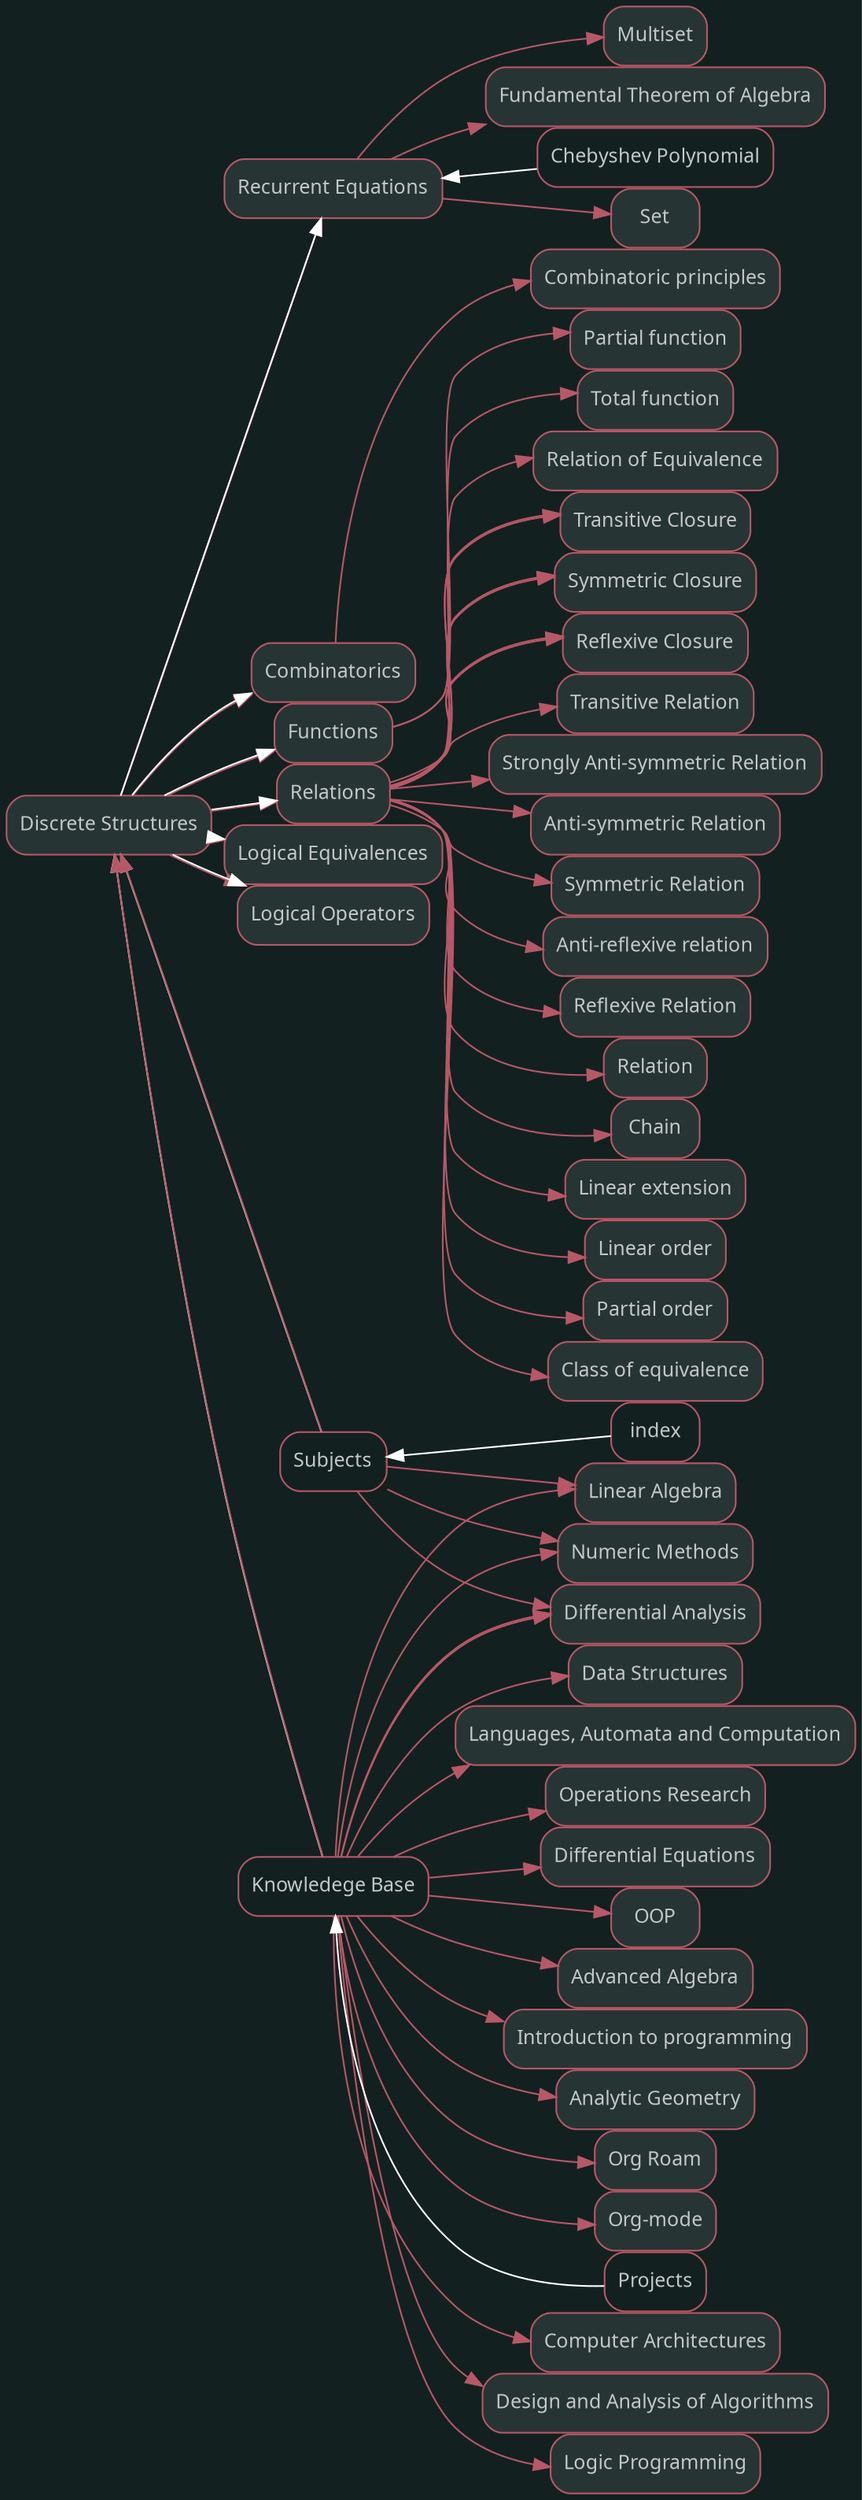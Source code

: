 digraph "Discrete Structures" {graph [nodesep=0,ranksep=0,rankdir="LR",bgcolor="#132020"];node [shape="rectangle",style="rounded,filled",fontname="sans",fontsize="12px",labelfontname="sans",color="#b75867",fillcolor="#273434",fontcolor="#c4c7c7"];"Discrete Structures" [label="Discrete Structures",tooltip="Discrete Structures",URL="/Knowledge/Discrete Structures.html",target="_parent"];"Recurrent Equations" [label="Recurrent Equations",tooltip="Recurrent Equations",URL="/Knowledge/Recurrent Equations.html",target="_parent"];"Combinatorics" [label="Combinatorics",tooltip="Combinatorics",URL="/Knowledge/Combinatorics.html",target="_parent"];"Functions" [label="Functions",tooltip="Functions",URL="/Knowledge/Functions.html",target="_parent"];"Relations" [label="Relations",tooltip="Relations",URL="/Knowledge/Relations.html",target="_parent"];"Logical Equivalences" [label="Logical Equivalences",tooltip="Logical Equivalences",URL="/Knowledge/Logical Equivalences.html",target="_parent"];"Logical Operators" [label="Logical Operators",tooltip="Logical Operators",URL="/Knowledge/Logical Operators.html",target="_parent"];subgraph "Forward Discrete Structures" {edge [color="#b75867"];"Discrete Structures" -> "Recurrent Equations";"Discrete Structures" -> "Combinatorics";"Discrete Structures" -> "Functions";"Discrete Structures" -> "Relations";"Discrete Structures" -> "Logical Equivalences";"Discrete Structures" -> "Logical Operators";}
node [shape="rectangle",style="rounded",fontname="sans",fontsize="12px",labelfontname="sans",color="#b75867",fillcolor="#FFFFFF",fontcolor="#c4c7c7"];"Subjects" [label="Subjects",tooltip="Subjects",URL="/Knowledge/Subjects.html",target="_parent"];"Knowledege Base" [label="Knowledege Base",tooltip="Knowledege Base",URL="/Knowledge/Knowledege Base.html",target="_parent"];subgraph "Backward Discrete Structures" {edge [dir="back",color="#FFFFFF"];"Discrete Structures" -> "Subjects";"Discrete Structures" -> "Knowledege Base";}node [shape="rectangle",style="rounded,filled",fontname="sans",fontsize="12px",labelfontname="sans",color="#b75867",fillcolor="#273434",fontcolor="#c4c7c7"];"Recurrent Equations" [label="Recurrent Equations",tooltip="Recurrent Equations",URL="/Knowledge/Recurrent Equations.html",target="_parent"];"Set" [label="Set",tooltip="Set",URL="/Knowledge/Set.html",target="_parent"];"Multiset" [label="Multiset",tooltip="Multiset",URL="/Knowledge/Multiset.html",target="_parent"];"Fundamental Theorem of Algebra" [label="Fundamental Theorem of Algebra",tooltip="Fundamental Theorem of Algebra",URL="/Knowledge/Fundamental Theorem of Algebra.html",target="_parent"];subgraph "Forward Recurrent Equations" {edge [color="#b75867"];"Recurrent Equations" -> "Set";"Recurrent Equations" -> "Multiset";"Recurrent Equations" -> "Fundamental Theorem of Algebra";}
node [shape="rectangle",style="rounded",fontname="sans",fontsize="12px",labelfontname="sans",color="#b75867",fillcolor="#FFFFFF",fontcolor="#c4c7c7"];"Chebyshev Polynomial" [label="Chebyshev Polynomial",tooltip="Chebyshev Polynomial",URL="/Knowledge/Chebyshev Polynomial.html",target="_parent"];"Discrete Structures" [label="Discrete Structures",tooltip="Discrete Structures",URL="/Knowledge/Discrete Structures.html",target="_parent"];subgraph "Backward Recurrent Equations" {edge [dir="back",color="#FFFFFF"];"Recurrent Equations" -> "Chebyshev Polynomial";"Recurrent Equations" -> "Discrete Structures";}node [shape="rectangle",style="rounded,filled",fontname="sans",fontsize="12px",labelfontname="sans",color="#b75867",fillcolor="#273434",fontcolor="#c4c7c7"];"Combinatorics" [label="Combinatorics",tooltip="Combinatorics",URL="/Knowledge/Combinatorics.html",target="_parent"];"Combinatoric principles" [label="Combinatoric principles",tooltip="Combinatoric principles",URL="/Knowledge/Combinatoric principles.html",target="_parent"];subgraph "Forward Combinatorics" {edge [color="#b75867"];"Combinatorics" -> "Combinatoric principles";}
node [shape="rectangle",style="rounded",fontname="sans",fontsize="12px",labelfontname="sans",color="#b75867",fillcolor="#FFFFFF",fontcolor="#c4c7c7"];"Discrete Structures" [label="Discrete Structures",tooltip="Discrete Structures",URL="/Knowledge/Discrete Structures.html",target="_parent"];subgraph "Backward Combinatorics" {edge [dir="back",color="#FFFFFF"];"Combinatorics" -> "Discrete Structures";}node [shape="rectangle",style="rounded,filled",fontname="sans",fontsize="12px",labelfontname="sans",color="#b75867",fillcolor="#273434",fontcolor="#c4c7c7"];"Functions" [label="Functions",tooltip="Functions",URL="/Knowledge/Functions.html",target="_parent"];"Total function" [label="Total function",tooltip="Total function",URL="/Knowledge/Total function.html",target="_parent"];"Partial function" [label="Partial function",tooltip="Partial function",URL="/Knowledge/Partial function.html",target="_parent"];subgraph "Forward Functions" {edge [color="#b75867"];"Functions" -> "Total function";"Functions" -> "Partial function";}
node [shape="rectangle",style="rounded",fontname="sans",fontsize="12px",labelfontname="sans",color="#b75867",fillcolor="#FFFFFF",fontcolor="#c4c7c7"];"Discrete Structures" [label="Discrete Structures",tooltip="Discrete Structures",URL="/Knowledge/Discrete Structures.html",target="_parent"];subgraph "Backward Functions" {edge [dir="back",color="#FFFFFF"];"Functions" -> "Discrete Structures";}node [shape="rectangle",style="rounded,filled",fontname="sans",fontsize="12px",labelfontname="sans",color="#b75867",fillcolor="#273434",fontcolor="#c4c7c7"];"Relations" [label="Relations",tooltip="Relations",URL="/Knowledge/Relations.html",target="_parent"];"Chain" [label="Chain",tooltip="Chain",URL="/Knowledge/Chain.html",target="_parent"];"Linear extension" [label="Linear extension",tooltip="Linear extension",URL="/Knowledge/Linear extension.html",target="_parent"];"Linear order" [label="Linear order",tooltip="Linear order",URL="/Knowledge/Linear order.html",target="_parent"];"Partial order" [label="Partial order",tooltip="Partial order",URL="/Knowledge/Partial order.html",target="_parent"];"Class of equivalence" [label="Class of equivalence",tooltip="Class of equivalence",URL="/Knowledge/Class of equivalence.html",target="_parent"];"Relation of Equivalence" [label="Relation of Equivalence",tooltip="Relation of Equivalence",URL="/Knowledge/Relation of Equivalence.html",target="_parent"];"Transitive Closure" [label="Transitive Closure",tooltip="Transitive Closure",URL="/Knowledge/Transitive Closure.html",target="_parent"];"Symmetric Closure" [label="Symmetric Closure",tooltip="Symmetric Closure",URL="/Knowledge/Symmetric Closure.html",target="_parent"];"Reflexive Closure" [label="Reflexive Closure",tooltip="Reflexive Closure",URL="/Knowledge/Reflexive Closure.html",target="_parent"];"Transitive Relation" [label="Transitive Relation",tooltip="Transitive Relation",URL="/Knowledge/Transitive Relation.html",target="_parent"];"Strongly Anti-symmetric Relation" [label="Strongly Anti-symmetric Relation",tooltip="Strongly Anti-symmetric Relation",URL="/Knowledge/Strongly Anti-symmetric Relation.html",target="_parent"];"Anti-symmetric Relation" [label="Anti-symmetric Relation",tooltip="Anti-symmetric Relation",URL="/Knowledge/Anti-symmetric Relation.html",target="_parent"];"Symmetric Relation" [label="Symmetric Relation",tooltip="Symmetric Relation",URL="/Knowledge/Symmetric Relation.html",target="_parent"];"Anti-reflexive relation" [label="Anti-reflexive relation",tooltip="Anti-reflexive relation",URL="/Knowledge/Anti-reflexive relation.html",target="_parent"];"Reflexive Relation" [label="Reflexive Relation",tooltip="Reflexive Relation",URL="/Knowledge/Reflexive Relation.html",target="_parent"];"Relation" [label="Relation",tooltip="Relation",URL="/Knowledge/Relation.html",target="_parent"];subgraph "Forward Relations" {edge [color="#b75867"];"Relations" -> "Chain";"Relations" -> "Linear extension";"Relations" -> "Linear order";"Relations" -> "Partial order";"Relations" -> "Class of equivalence";"Relations" -> "Relation of Equivalence";"Relations" -> "Transitive Closure";"Relations" -> "Symmetric Closure";"Relations" -> "Reflexive Closure";"Relations" -> "Symmetric Closure";"Relations" -> "Transitive Closure";"Relations" -> "Reflexive Closure";"Relations" -> "Transitive Relation";"Relations" -> "Strongly Anti-symmetric Relation";"Relations" -> "Anti-symmetric Relation";"Relations" -> "Symmetric Relation";"Relations" -> "Anti-reflexive relation";"Relations" -> "Reflexive Relation";"Relations" -> "Relation";}
node [shape="rectangle",style="rounded",fontname="sans",fontsize="12px",labelfontname="sans",color="#b75867",fillcolor="#FFFFFF",fontcolor="#c4c7c7"];"Discrete Structures" [label="Discrete Structures",tooltip="Discrete Structures",URL="/Knowledge/Discrete Structures.html",target="_parent"];subgraph "Backward Relations" {edge [dir="back",color="#FFFFFF"];"Relations" -> "Discrete Structures";}node [shape="rectangle",style="rounded,filled",fontname="sans",fontsize="12px",labelfontname="sans",color="#b75867",fillcolor="#273434",fontcolor="#c4c7c7"];"Logical Equivalences" [label="Logical Equivalences",tooltip="Logical Equivalences",URL="/Knowledge/Logical Equivalences.html",target="_parent"];subgraph "Forward Logical Equivalences" {edge [color="#b75867"];}
node [shape="rectangle",style="rounded",fontname="sans",fontsize="12px",labelfontname="sans",color="#b75867",fillcolor="#FFFFFF",fontcolor="#c4c7c7"];"Discrete Structures" [label="Discrete Structures",tooltip="Discrete Structures",URL="/Knowledge/Discrete Structures.html",target="_parent"];subgraph "Backward Logical Equivalences" {edge [dir="back",color="#FFFFFF"];"Logical Equivalences" -> "Discrete Structures";}node [shape="rectangle",style="rounded,filled",fontname="sans",fontsize="12px",labelfontname="sans",color="#b75867",fillcolor="#273434",fontcolor="#c4c7c7"];"Logical Operators" [label="Logical Operators",tooltip="Logical Operators",URL="/Knowledge/Logical Operators.html",target="_parent"];subgraph "Forward Logical Operators" {edge [color="#b75867"];}
node [shape="rectangle",style="rounded",fontname="sans",fontsize="12px",labelfontname="sans",color="#b75867",fillcolor="#FFFFFF",fontcolor="#c4c7c7"];"Discrete Structures" [label="Discrete Structures",tooltip="Discrete Structures",URL="/Knowledge/Discrete Structures.html",target="_parent"];subgraph "Backward Logical Operators" {edge [dir="back",color="#FFFFFF"];"Logical Operators" -> "Discrete Structures";}node [shape="rectangle",style="rounded,filled",fontname="sans",fontsize="12px",labelfontname="sans",color="#b75867",fillcolor="#273434",fontcolor="#c4c7c7"];"Subjects" [label="Subjects",tooltip="Subjects",URL="/Knowledge/Subjects.html",target="_parent"];"Numeric Methods" [label="Numeric Methods",tooltip="Numeric Methods",URL="/Knowledge/Numeric Methods.html",target="_parent"];"Discrete Structures" [label="Discrete Structures",tooltip="Discrete Structures",URL="/Knowledge/Discrete Structures.html",target="_parent"];"Differential Analysis" [label="Differential Analysis",tooltip="Differential Analysis",URL="/Knowledge/Differential Analysis.html",target="_parent"];"Linear Algebra" [label="Linear Algebra",tooltip="Linear Algebra",URL="/Knowledge/Linear Algebra.html",target="_parent"];subgraph "Forward Subjects" {edge [color="#b75867"];"Subjects" -> "Numeric Methods";"Subjects" -> "Discrete Structures";"Subjects" -> "Differential Analysis";"Subjects" -> "Linear Algebra";}
node [shape="rectangle",style="rounded",fontname="sans",fontsize="12px",labelfontname="sans",color="#b75867",fillcolor="#FFFFFF",fontcolor="#c4c7c7"];"index" [label="index",tooltip="index",URL="/Knowledge/index.html",target="_parent"];subgraph "Backward Subjects" {edge [dir="back",color="#FFFFFF"];"Subjects" -> "index";}node [shape="rectangle",style="rounded,filled",fontname="sans",fontsize="12px",labelfontname="sans",color="#b75867",fillcolor="#273434",fontcolor="#c4c7c7"];"Knowledege Base" [label="Knowledege Base",tooltip="Knowledege Base",URL="/Knowledge/Knowledege Base.html",target="_parent"];"Computer Architectures" [label="Computer Architectures",tooltip="Computer Architectures",URL="/Knowledge/Computer Architectures.html",target="_parent"];"Numeric Methods" [label="Numeric Methods",tooltip="Numeric Methods",URL="/Knowledge/Numeric Methods.html",target="_parent"];"Design and Analysis of Algorithms" [label="Design and Analysis of Algorithms",tooltip="Design and Analysis of Algorithms",URL="/Knowledge/Design and Analysis of Algorithms.html",target="_parent"];"Logic Programming" [label="Logic Programming",tooltip="Logic Programming",URL="/Knowledge/Logic Programming.html",target="_parent"];"Data Structures" [label="Data Structures",tooltip="Data Structures",URL="/Knowledge/Data Structures.html",target="_parent"];"Languages, Automata and Computation" [label="Languages, Automata and Computation",tooltip="Languages, Automata and Computation",URL="/Knowledge/Languages, Automata and Computation.html",target="_parent"];"Operations Research" [label="Operations Research",tooltip="Operations Research",URL="/Knowledge/Operations Research.html",target="_parent"];"Differential Equations" [label="Differential Equations",tooltip="Differential Equations",URL="/Knowledge/Differential Equations.html",target="_parent"];"OOP" [label="OOP",tooltip="OOP",URL="/Knowledge/OOP.html",target="_parent"];"Discrete Structures" [label="Discrete Structures",tooltip="Discrete Structures",URL="/Knowledge/Discrete Structures.html",target="_parent"];"Advanced Algebra" [label="Advanced Algebra",tooltip="Advanced Algebra",URL="/Knowledge/Advanced Algebra.html",target="_parent"];"Differential Analysis" [label="Differential Analysis",tooltip="Differential Analysis",URL="/Knowledge/Differential Analysis.html",target="_parent"];"Introduction to programming" [label="Introduction to programming",tooltip="Introduction to programming",URL="/Knowledge/Introduction to programming.html",target="_parent"];"Analytic Geometry" [label="Analytic Geometry",tooltip="Analytic Geometry",URL="/Knowledge/Analytic Geometry.html",target="_parent"];"Linear Algebra" [label="Linear Algebra",tooltip="Linear Algebra",URL="/Knowledge/Linear Algebra.html",target="_parent"];"Org Roam" [label="Org Roam",tooltip="Org Roam",URL="/Knowledge/Org Roam.html",target="_parent"];"Org-mode" [label="Org-mode",tooltip="Org-mode",URL="/Knowledge/Org-mode.html",target="_parent"];subgraph "Forward Knowledege Base" {edge [color="#b75867"];"Knowledege Base" -> "Computer Architectures";"Knowledege Base" -> "Numeric Methods";"Knowledege Base" -> "Design and Analysis of Algorithms";"Knowledege Base" -> "Logic Programming";"Knowledege Base" -> "Data Structures";"Knowledege Base" -> "Languages, Automata and Computation";"Knowledege Base" -> "Operations Research";"Knowledege Base" -> "Differential Equations";"Knowledege Base" -> "OOP";"Knowledege Base" -> "Discrete Structures";"Knowledege Base" -> "Advanced Algebra";"Knowledege Base" -> "Differential Analysis";"Knowledege Base" -> "Introduction to programming";"Knowledege Base" -> "Analytic Geometry";"Knowledege Base" -> "Linear Algebra";"Knowledege Base" -> "Differential Analysis";"Knowledege Base" -> "Org Roam";"Knowledege Base" -> "Org-mode";}
node [shape="rectangle",style="rounded",fontname="sans",fontsize="12px",labelfontname="sans",color="#b75867",fillcolor="#FFFFFF",fontcolor="#c4c7c7"];"Projects" [label="Projects",tooltip="Projects",URL="/Knowledge/Projects.html",target="_parent"];subgraph "Backward Knowledege Base" {edge [dir="back",color="#FFFFFF"];"Knowledege Base" -> "Projects";}}